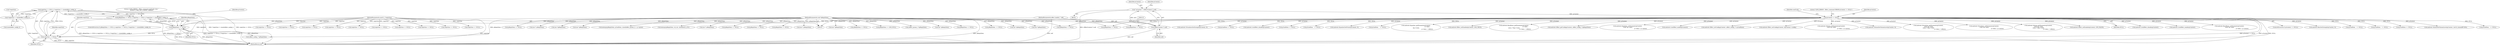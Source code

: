 digraph "0_Android_9e29523b9537983b4c4b205ff868d0b3bca0383b@API" {
"1000286" [label="(Call,replySize == NULL || *replySize != sizeof(effect_config_t))"];
"1000287" [label="(Call,replySize == NULL)"];
"1000112" [label="(MethodParameterIn,uint32_t *replySize)"];
"1000283" [label="(Call,pReplyData == NULL)"];
"1000113" [label="(MethodParameterIn,void *pReplyData)"];
"1000151" [label="(Call,pContext == NULL)"];
"1000116" [label="(Call,* pContext = (EffectContext *) self)"];
"1000118" [label="(Call,(EffectContext *) self)"];
"1000108" [label="(MethodParameterIn,effect_handle_t  self)"];
"1000290" [label="(Call,*replySize != sizeof(effect_config_t))"];
"1000282" [label="(Call,pReplyData == NULL || replySize == NULL || *replySize != sizeof(effect_config_t))"];
"1000561" [label="(Call,pReplyData == NULL)"];
"1000108" [label="(MethodParameterIn,effect_handle_t  self)"];
"1000365" [label="(Call,replySize == NULL)"];
"1000797" [label="(Call,replySize == NULL)"];
"1000189" [label="(Call,(int *) pReplyData)"];
"1001079" [label="(Call,android::LvmEffect_enable(pContext))"];
"1000274" [label="(Call,android::Effect_setConfig(pContext, (effect_config_t *) pCmdData))"];
"1000117" [label="(Identifier,pContext)"];
"1000308" [label="(Call,android::Effect_setConfig(pContext, &pContext->config))"];
"1000822" [label="(Call,android::Volume_setParameter(pContext,\n (void *)p->data,\n                                                                 p->data + p->psize))"];
"1000235" [label="(Call,android::VolumeSetVolumeLevel(pContext, 0))"];
"1000114" [label="(Block,)"];
"1000288" [label="(Identifier,replySize)"];
"1000120" [label="(Identifier,self)"];
"1000286" [label="(Call,replySize == NULL || *replySize != sizeof(effect_config_t))"];
"1000451" [label="(Call,android::Virtualizer_getParameter(pContext,\n (void *)p->data,\n (size_t *)&p->vsize,\n                                                              p->data + voffset))"];
"1000293" [label="(Call,sizeof(effect_config_t))"];
"1000694" [label="(Call,android::Virtualizer_setParameter(pContext,\n (void *)p->data,\n                                                                       p->data + p->psize))"];
"1000819" [label="(Call,(int *)pReplyData)"];
"1000691" [label="(Call,(int *)pReplyData)"];
"1000383" [label="(Call,memcpy(pReplyData, pCmdData, sizeof(effect_param_t) + p->psize))"];
"1000505" [label="(Call,android::Volume_getParameter(pContext,\n (void *)p->data,\n (size_t *)&p->vsize,\n                                                         p->data + voffset))"];
"1000895" [label="(Call,android::Effect_setEnabled(pContext, LVM_FALSE))"];
"1000161" [label="(Identifier,cmdCode)"];
"1001204" [label="(Call,memcpy(pReplyData, vol_ret, sizeof(int32_t)*2))"];
"1000271" [label="(Call,(int *) pReplyData)"];
"1000793" [label="(Call,pReplyData == NULL)"];
"1000153" [label="(Identifier,NULL)"];
"1000846" [label="(Call,replySize == NULL)"];
"1001047" [label="(Call,android::LvmEffect_disable(pContext))"];
"1000290" [label="(Call,*replySize != sizeof(effect_config_t))"];
"1000285" [label="(Identifier,NULL)"];
"1000361" [label="(Call,pReplyData == NULL)"];
"1000116" [label="(Call,* pContext = (EffectContext *) self)"];
"1001130" [label="(Call,pReplyData == NULL)"];
"1000125" [label="(Identifier,pContext)"];
"1000302" [label="(Identifier,pContext)"];
"1000232" [label="(Call,(int *) pReplyData)"];
"1000995" [label="(Call,android::LvmEffect_enable(pContext))"];
"1000297" [label="(Literal,\"\tLVM_ERROR : Effect_command cmdCode Case: \"\n \"EFFECT_CMD_GET_CONFIG: ERROR\")"];
"1000565" [label="(Call,replySize == NULL)"];
"1000603" [label="(Call,android::BassBoost_setParameter(pContext,\n (void *)p->data,\n                                                                    p->data + p->psize))"];
"1000118" [label="(Call,(EffectContext *) self)"];
"1001271" [label="(MethodReturn,int)"];
"1000255" [label="(Call,replySize == NULL)"];
"1000150" [label="(ControlStructure,if (pContext == NULL))"];
"1000112" [label="(MethodParameterIn,uint32_t *replySize)"];
"1000200" [label="(Call,android::BassSetStrength(pContext, 0))"];
"1000904" [label="(Call,pCmdData   == NULL)"];
"1000546" [label="(Call,pCmdData   == NULL)"];
"1001119" [label="(Call,pCmdData == NULL)"];
"1000733" [label="(Call,replySize == NULL)"];
"1000292" [label="(Identifier,replySize)"];
"1000151" [label="(Call,pContext == NULL)"];
"1001211" [label="(Call,android::VolumeSetVolumeLevel(pContext, (int16_t)(maxdB*100)))"];
"1000166" [label="(Call,pReplyData == NULL)"];
"1000113" [label="(MethodParameterIn,void *pReplyData)"];
"1000842" [label="(Call,pReplyData == NULL)"];
"1000156" [label="(Literal,\"\tLVM_ERROR : Effect_command ERROR pContext == NULL\")"];
"1000876" [label="(Call,replySize == NULL)"];
"1001134" [label="(Call,replySize == NULL)"];
"1000626" [label="(Call,pCmdData   == NULL)"];
"1000656" [label="(Call,replySize == NULL)"];
"1000872" [label="(Call,pReplyData == NULL)"];
"1000210" [label="(Call,android::VirtualizerSetStrength(pContext, 0))"];
"1000862" [label="(Call,(int *)pReplyData)"];
"1000717" [label="(Call,pCmdData == NULL)"];
"1000963" [label="(Call,android::LvmEffect_disable(pContext))"];
"1000729" [label="(Call,pReplyData == NULL)"];
"1000343" [label="(Call,pCmdData == NULL)"];
"1000781" [label="(Call,pCmdData   == NULL)"];
"1000283" [label="(Call,pReplyData == NULL)"];
"1001112" [label="(Call,pReplyData == LVM_NULL)"];
"1000394" [label="(Call,(effect_param_t *)pReplyData)"];
"1000220" [label="(Call,android::EqualizerSetPreset(pContext, 0))"];
"1000600" [label="(Call,(int *)pReplyData)"];
"1000652" [label="(Call,pReplyData == NULL)"];
"1000170" [label="(Call,replySize == NULL)"];
"1000291" [label="(Call,*replySize)"];
"1000303" [label="(Call,(effect_config_t *)pReplyData)"];
"1000242" [label="(Call,pCmdData    == NULL)"];
"1000251" [label="(Call,pReplyData  == NULL)"];
"1000284" [label="(Identifier,pReplyData)"];
"1000480" [label="(Call,android::Equalizer_getParameter(pContext,\n                                                            p->data,\n &p->vsize,\n                                                            p->data + voffset))"];
"1000865" [label="(Call,android::Effect_setEnabled(pContext, LVM_TRUE))"];
"1000424" [label="(Call,android::BassBoost_getParameter(pContext,\n                                                            p->data,\n (size_t *)&p->vsize,\n                                                            p->data + voffset))"];
"1000152" [label="(Identifier,pContext)"];
"1000301" [label="(Call,android::Effect_getConfig(pContext, (effect_config_t *)pReplyData))"];
"1000281" [label="(ControlStructure,if (pReplyData == NULL || replySize == NULL || *replySize != sizeof(effect_config_t)))"];
"1000282" [label="(Call,pReplyData == NULL || replySize == NULL || *replySize != sizeof(effect_config_t))"];
"1000287" [label="(Call,replySize == NULL)"];
"1000289" [label="(Identifier,NULL)"];
"1000758" [label="(Call,android::Equalizer_setParameter(pContext,\n (void *)p->data,\n                                                                     p->data + p->psize))"];
"1000755" [label="(Call,(int *)pReplyData)"];
"1000892" [label="(Call,(int *)pReplyData)"];
"1000286" -> "1000282"  [label="AST: "];
"1000286" -> "1000287"  [label="CFG: "];
"1000286" -> "1000290"  [label="CFG: "];
"1000287" -> "1000286"  [label="AST: "];
"1000290" -> "1000286"  [label="AST: "];
"1000282" -> "1000286"  [label="CFG: "];
"1000286" -> "1001271"  [label="DDG: *replySize != sizeof(effect_config_t)"];
"1000286" -> "1001271"  [label="DDG: replySize == NULL"];
"1000286" -> "1000282"  [label="DDG: replySize == NULL"];
"1000286" -> "1000282"  [label="DDG: *replySize != sizeof(effect_config_t)"];
"1000287" -> "1000286"  [label="DDG: replySize"];
"1000287" -> "1000286"  [label="DDG: NULL"];
"1000290" -> "1000286"  [label="DDG: *replySize"];
"1000287" -> "1000289"  [label="CFG: "];
"1000288" -> "1000287"  [label="AST: "];
"1000289" -> "1000287"  [label="AST: "];
"1000292" -> "1000287"  [label="CFG: "];
"1000287" -> "1001271"  [label="DDG: NULL"];
"1000287" -> "1001271"  [label="DDG: replySize"];
"1000112" -> "1000287"  [label="DDG: replySize"];
"1000283" -> "1000287"  [label="DDG: NULL"];
"1000112" -> "1000107"  [label="AST: "];
"1000112" -> "1001271"  [label="DDG: replySize"];
"1000112" -> "1000170"  [label="DDG: replySize"];
"1000112" -> "1000255"  [label="DDG: replySize"];
"1000112" -> "1000365"  [label="DDG: replySize"];
"1000112" -> "1000565"  [label="DDG: replySize"];
"1000112" -> "1000656"  [label="DDG: replySize"];
"1000112" -> "1000733"  [label="DDG: replySize"];
"1000112" -> "1000797"  [label="DDG: replySize"];
"1000112" -> "1000846"  [label="DDG: replySize"];
"1000112" -> "1000876"  [label="DDG: replySize"];
"1000112" -> "1001134"  [label="DDG: replySize"];
"1000283" -> "1000282"  [label="AST: "];
"1000283" -> "1000285"  [label="CFG: "];
"1000284" -> "1000283"  [label="AST: "];
"1000285" -> "1000283"  [label="AST: "];
"1000288" -> "1000283"  [label="CFG: "];
"1000282" -> "1000283"  [label="CFG: "];
"1000283" -> "1001271"  [label="DDG: NULL"];
"1000283" -> "1001271"  [label="DDG: pReplyData"];
"1000283" -> "1000282"  [label="DDG: pReplyData"];
"1000283" -> "1000282"  [label="DDG: NULL"];
"1000113" -> "1000283"  [label="DDG: pReplyData"];
"1000151" -> "1000283"  [label="DDG: NULL"];
"1000283" -> "1000303"  [label="DDG: pReplyData"];
"1000113" -> "1000107"  [label="AST: "];
"1000113" -> "1001271"  [label="DDG: pReplyData"];
"1000113" -> "1000166"  [label="DDG: pReplyData"];
"1000113" -> "1000189"  [label="DDG: pReplyData"];
"1000113" -> "1000232"  [label="DDG: pReplyData"];
"1000113" -> "1000251"  [label="DDG: pReplyData"];
"1000113" -> "1000271"  [label="DDG: pReplyData"];
"1000113" -> "1000303"  [label="DDG: pReplyData"];
"1000113" -> "1000361"  [label="DDG: pReplyData"];
"1000113" -> "1000383"  [label="DDG: pReplyData"];
"1000113" -> "1000394"  [label="DDG: pReplyData"];
"1000113" -> "1000561"  [label="DDG: pReplyData"];
"1000113" -> "1000600"  [label="DDG: pReplyData"];
"1000113" -> "1000652"  [label="DDG: pReplyData"];
"1000113" -> "1000691"  [label="DDG: pReplyData"];
"1000113" -> "1000729"  [label="DDG: pReplyData"];
"1000113" -> "1000755"  [label="DDG: pReplyData"];
"1000113" -> "1000793"  [label="DDG: pReplyData"];
"1000113" -> "1000819"  [label="DDG: pReplyData"];
"1000113" -> "1000842"  [label="DDG: pReplyData"];
"1000113" -> "1000862"  [label="DDG: pReplyData"];
"1000113" -> "1000872"  [label="DDG: pReplyData"];
"1000113" -> "1000892"  [label="DDG: pReplyData"];
"1000113" -> "1001112"  [label="DDG: pReplyData"];
"1000113" -> "1001130"  [label="DDG: pReplyData"];
"1000113" -> "1001204"  [label="DDG: pReplyData"];
"1000151" -> "1000150"  [label="AST: "];
"1000151" -> "1000153"  [label="CFG: "];
"1000152" -> "1000151"  [label="AST: "];
"1000153" -> "1000151"  [label="AST: "];
"1000156" -> "1000151"  [label="CFG: "];
"1000161" -> "1000151"  [label="CFG: "];
"1000151" -> "1001271"  [label="DDG: pContext == NULL"];
"1000151" -> "1001271"  [label="DDG: pContext"];
"1000151" -> "1001271"  [label="DDG: NULL"];
"1000116" -> "1000151"  [label="DDG: pContext"];
"1000151" -> "1000166"  [label="DDG: NULL"];
"1000151" -> "1000200"  [label="DDG: pContext"];
"1000151" -> "1000210"  [label="DDG: pContext"];
"1000151" -> "1000220"  [label="DDG: pContext"];
"1000151" -> "1000235"  [label="DDG: pContext"];
"1000151" -> "1000242"  [label="DDG: NULL"];
"1000151" -> "1000274"  [label="DDG: pContext"];
"1000151" -> "1000301"  [label="DDG: pContext"];
"1000151" -> "1000308"  [label="DDG: pContext"];
"1000151" -> "1000343"  [label="DDG: NULL"];
"1000151" -> "1000424"  [label="DDG: pContext"];
"1000151" -> "1000451"  [label="DDG: pContext"];
"1000151" -> "1000480"  [label="DDG: pContext"];
"1000151" -> "1000505"  [label="DDG: pContext"];
"1000151" -> "1000546"  [label="DDG: NULL"];
"1000151" -> "1000603"  [label="DDG: pContext"];
"1000151" -> "1000626"  [label="DDG: NULL"];
"1000151" -> "1000694"  [label="DDG: pContext"];
"1000151" -> "1000717"  [label="DDG: NULL"];
"1000151" -> "1000758"  [label="DDG: pContext"];
"1000151" -> "1000781"  [label="DDG: NULL"];
"1000151" -> "1000822"  [label="DDG: pContext"];
"1000151" -> "1000842"  [label="DDG: NULL"];
"1000151" -> "1000865"  [label="DDG: pContext"];
"1000151" -> "1000872"  [label="DDG: NULL"];
"1000151" -> "1000895"  [label="DDG: pContext"];
"1000151" -> "1000904"  [label="DDG: NULL"];
"1000151" -> "1000963"  [label="DDG: pContext"];
"1000151" -> "1000995"  [label="DDG: pContext"];
"1000151" -> "1001047"  [label="DDG: pContext"];
"1000151" -> "1001079"  [label="DDG: pContext"];
"1000151" -> "1001119"  [label="DDG: NULL"];
"1000151" -> "1001211"  [label="DDG: pContext"];
"1000116" -> "1000114"  [label="AST: "];
"1000116" -> "1000118"  [label="CFG: "];
"1000117" -> "1000116"  [label="AST: "];
"1000118" -> "1000116"  [label="AST: "];
"1000125" -> "1000116"  [label="CFG: "];
"1000116" -> "1001271"  [label="DDG: (EffectContext *) self"];
"1000118" -> "1000116"  [label="DDG: self"];
"1000118" -> "1000120"  [label="CFG: "];
"1000119" -> "1000118"  [label="AST: "];
"1000120" -> "1000118"  [label="AST: "];
"1000118" -> "1001271"  [label="DDG: self"];
"1000108" -> "1000118"  [label="DDG: self"];
"1000108" -> "1000107"  [label="AST: "];
"1000108" -> "1001271"  [label="DDG: self"];
"1000290" -> "1000293"  [label="CFG: "];
"1000291" -> "1000290"  [label="AST: "];
"1000293" -> "1000290"  [label="AST: "];
"1000290" -> "1001271"  [label="DDG: *replySize"];
"1000282" -> "1000281"  [label="AST: "];
"1000297" -> "1000282"  [label="CFG: "];
"1000302" -> "1000282"  [label="CFG: "];
"1000282" -> "1001271"  [label="DDG: replySize == NULL || *replySize != sizeof(effect_config_t)"];
"1000282" -> "1001271"  [label="DDG: pReplyData == NULL || replySize == NULL || *replySize != sizeof(effect_config_t)"];
"1000282" -> "1001271"  [label="DDG: pReplyData == NULL"];
}
